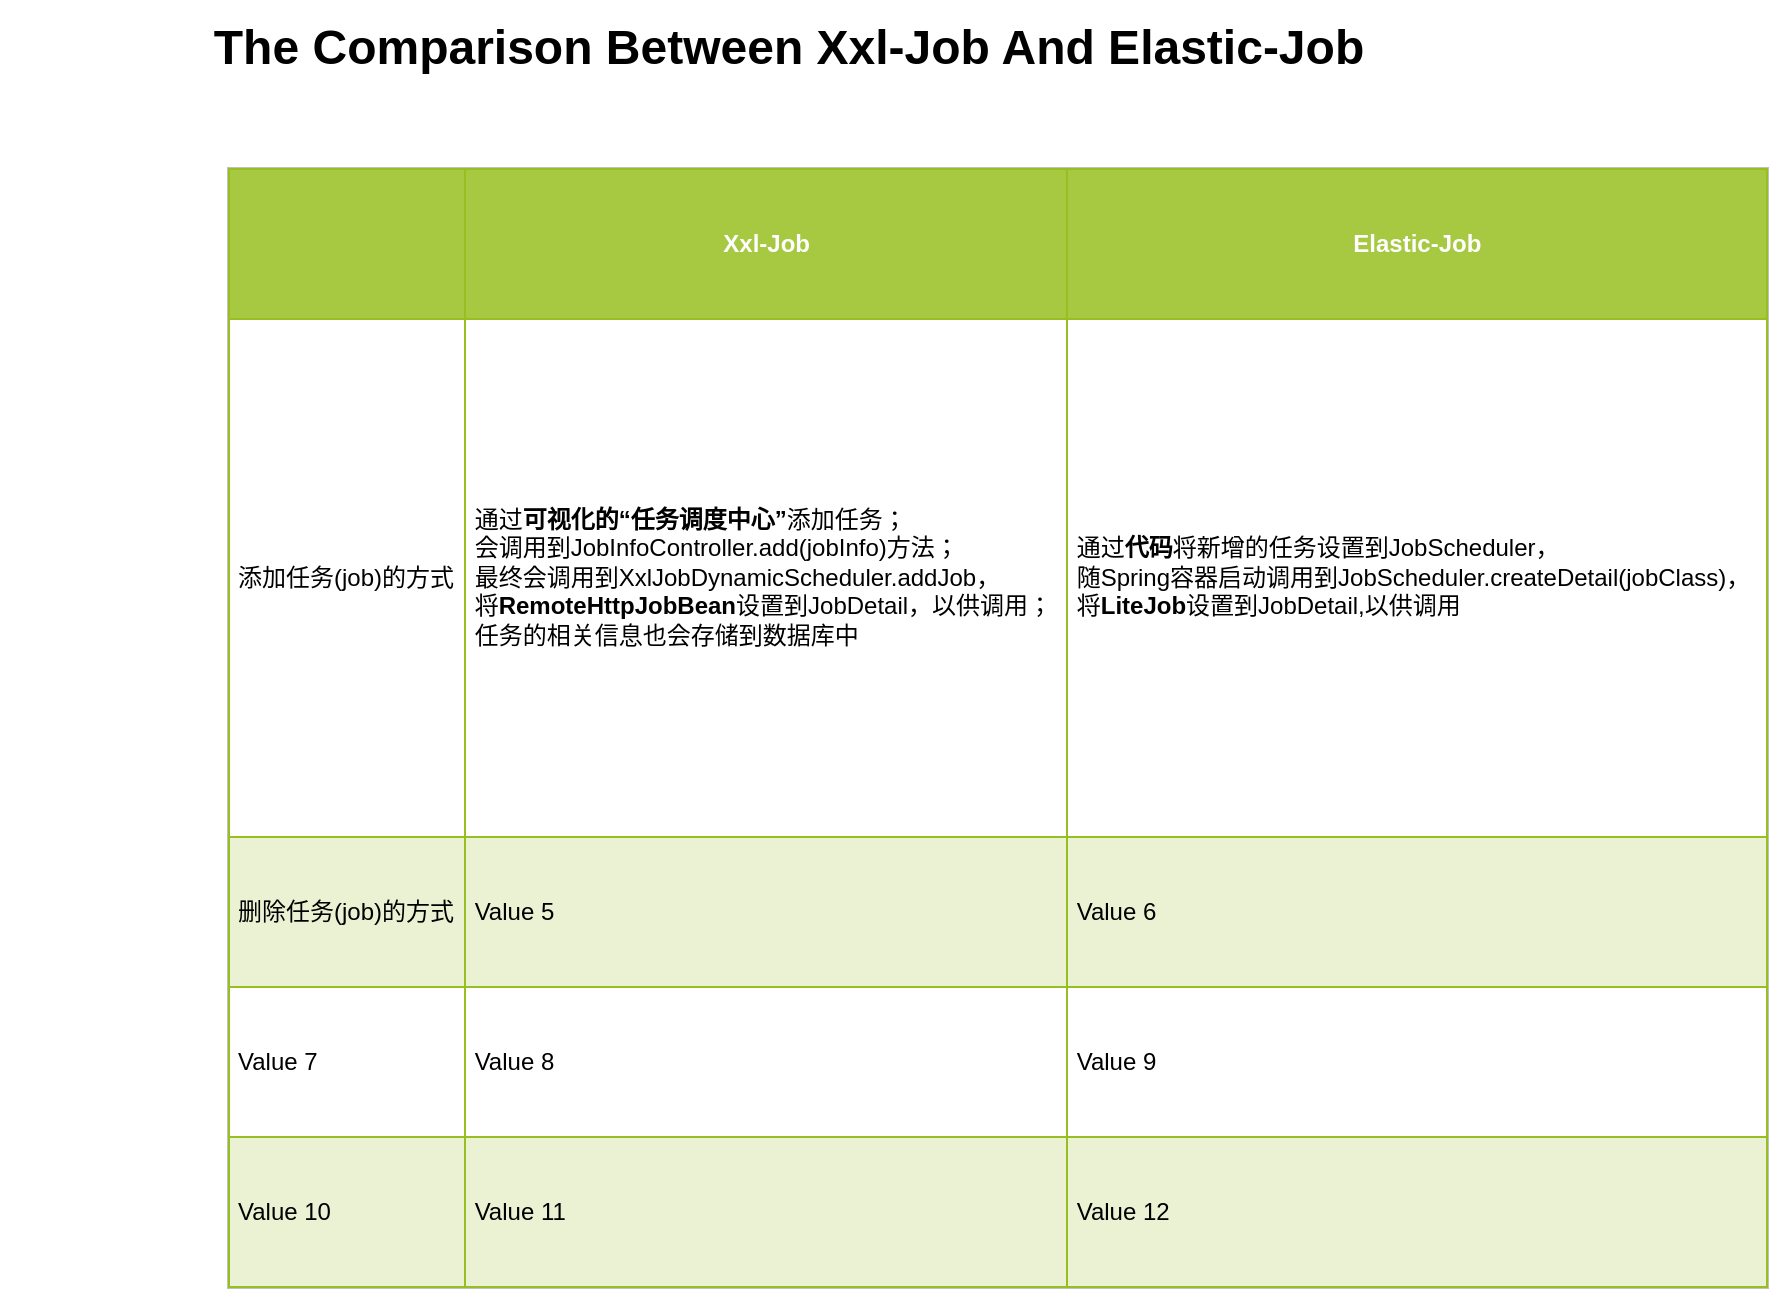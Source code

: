 <mxfile version="10.7.5" type="github"><diagram name="Page-1" id="bd83a815-5ea8-2e97-e5ec-87c9f400f2fa"><mxGraphModel dx="1663" dy="708" grid="1" gridSize="10" guides="1" tooltips="1" connect="1" arrows="1" fold="1" page="1" pageScale="1.5" pageWidth="1169" pageHeight="826" background="#ffffff" math="0" shadow="0"><root><mxCell id="0" style=";html=1;"/><mxCell id="1" style=";html=1;" parent="0"/><mxCell id="1516e18e63f93b96-3" value="The C&lt;span&gt;omparison Between Xxl-Job And Elastic-Job&lt;/span&gt;" style="text;strokeColor=none;fillColor=none;html=1;fontSize=24;fontStyle=1;verticalAlign=middle;align=center;rounded=0;shadow=1;" parent="1" vertex="1"><mxGeometry x="300" y="70" width="780" height="40" as="geometry"/></mxCell><mxCell id="aVJuLsUgOL85IlQQ9Hnr-1" value="&lt;table border=&quot;1&quot; width=&quot;100%&quot; cellpadding=&quot;4&quot; style=&quot;width: 100% ; height: 100% ; border-collapse: collapse&quot;&gt;&lt;tbody&gt;&lt;tr style=&quot;background-color: #a7c942 ; color: #ffffff ; border: 1px solid #98bf21&quot;&gt;&lt;th align=&quot;left&quot;&gt;&lt;br&gt;&lt;/th&gt;&lt;th align=&quot;left&quot; style=&quot;text-align: center&quot;&gt;Xxl-Job&lt;/th&gt;&lt;th align=&quot;left&quot; style=&quot;text-align: center&quot;&gt;Elastic-Job&lt;/th&gt;&lt;/tr&gt;&lt;tr style=&quot;border: 1px solid #98bf21&quot;&gt;&lt;td&gt;添加任务(job)的方式&lt;/td&gt;&lt;td&gt;通过&lt;b&gt;可视化的“任务调度中心”&lt;/b&gt;添加任务；&lt;br&gt;会调用到JobInfoController.add(jobInfo)方法；&lt;br&gt;最终会调用到XxlJobDynamicScheduler.addJob，&lt;br&gt;将&lt;b&gt;RemoteHttpJobBean&lt;/b&gt;设置到JobDetail，以供调用；&lt;br&gt;任务的相关信息也会存储到数据库中&lt;/td&gt;&lt;td&gt;通过&lt;b&gt;代码&lt;/b&gt;将新增的任务设置到JobScheduler，&lt;br&gt;随Spring容器启动调用到JobScheduler.createDetail(jobClass)，&lt;br&gt;将&lt;b&gt;LiteJob&lt;/b&gt;设置到JobDetail,以供调用&lt;/td&gt;&lt;/tr&gt;&lt;tr style=&quot;background-color: #eaf2d3 ; border: 1px solid #98bf21&quot;&gt;&lt;td&gt;删除任务(job)的方式&lt;/td&gt;&lt;td&gt;Value 5&lt;/td&gt;&lt;td&gt;Value 6&lt;/td&gt;&lt;/tr&gt;&lt;tr style=&quot;border: 1px solid #98bf21&quot;&gt;&lt;td&gt;Value 7&lt;/td&gt;&lt;td&gt;Value 8&lt;/td&gt;&lt;td&gt;Value 9&lt;/td&gt;&lt;/tr&gt;&lt;tr style=&quot;background-color: #eaf2d3 ; border: 1px solid #98bf21&quot;&gt;&lt;td&gt;Value 10&lt;/td&gt;&lt;td&gt;Value 11&lt;/td&gt;&lt;td&gt;Value 12&lt;/td&gt;&lt;/tr&gt;&lt;/tbody&gt;&lt;/table&gt;" style="text;html=1;strokeColor=#c0c0c0;fillColor=#ffffff;overflow=fill;rounded=0;" vertex="1" parent="1"><mxGeometry x="410" y="150" width="770" height="560" as="geometry"/></mxCell></root></mxGraphModel></diagram></mxfile>